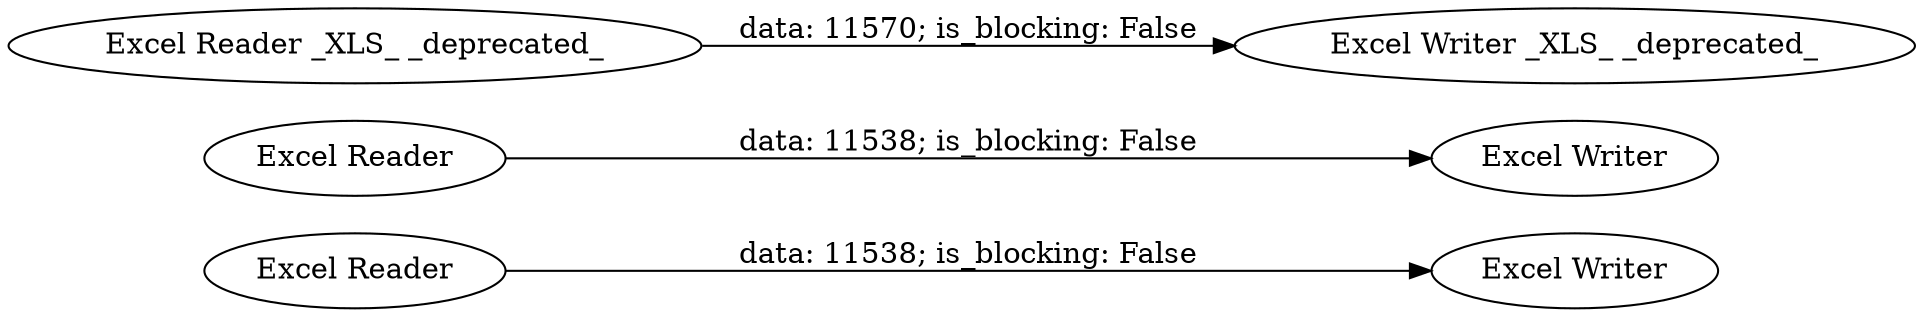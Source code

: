 digraph {
	"7290253622375237117_88" [label="Excel Writer"]
	"7290253622375237117_77" [label="Excel Reader"]
	"7290253622375237117_76" [label="Excel Reader _XLS_ _deprecated_"]
	"7290253622375237117_86" [label="Excel Writer"]
	"7290253622375237117_87" [label="Excel Reader"]
	"7290253622375237117_84" [label="Excel Writer _XLS_ _deprecated_"]
	"7290253622375237117_77" -> "7290253622375237117_86" [label="data: 11538; is_blocking: False"]
	"7290253622375237117_76" -> "7290253622375237117_84" [label="data: 11570; is_blocking: False"]
	"7290253622375237117_87" -> "7290253622375237117_88" [label="data: 11538; is_blocking: False"]
	rankdir=LR
}
